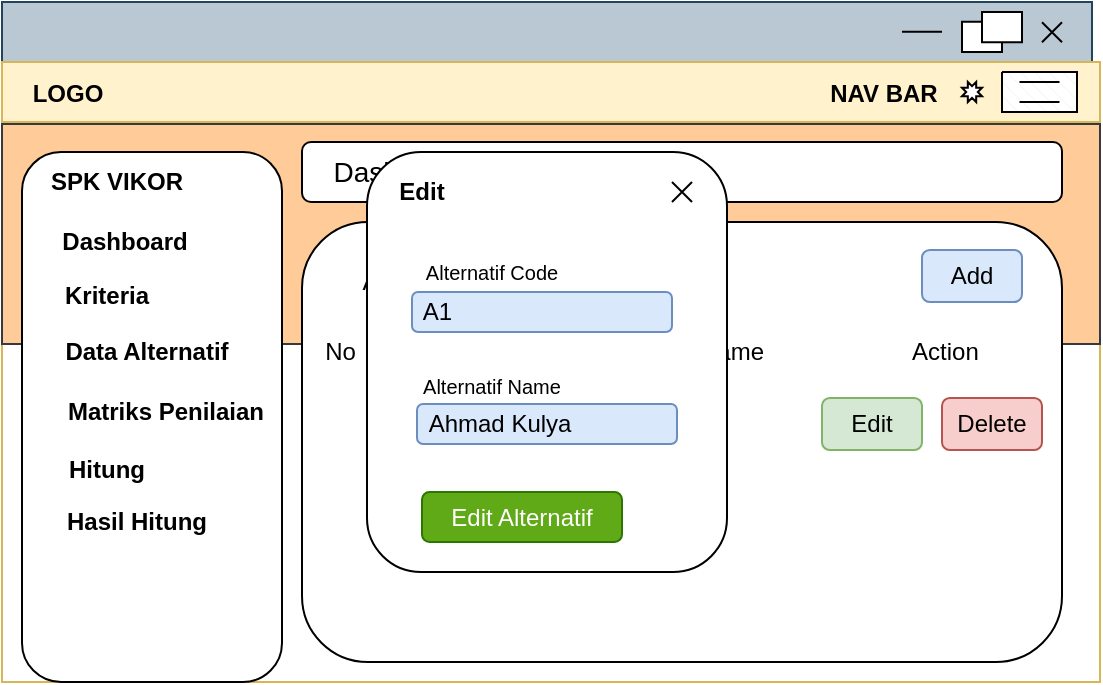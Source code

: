 <mxfile version="26.0.15">
  <diagram name="Page-1" id="j8GbfeYmVatWLcbFsBl4">
    <mxGraphModel dx="285" dy="526" grid="1" gridSize="10" guides="1" tooltips="1" connect="1" arrows="1" fold="1" page="1" pageScale="1" pageWidth="850" pageHeight="1100" math="0" shadow="0">
      <root>
        <mxCell id="0" />
        <mxCell id="1" parent="0" />
        <mxCell id="hAmbJ6od15j5SMkqlhkD-1" value="" style="rounded=0;whiteSpace=wrap;html=1;strokeColor=#23445d;fillColor=#bac8d3;" parent="1" vertex="1">
          <mxGeometry x="180" y="90" width="545" height="30" as="geometry" />
        </mxCell>
        <mxCell id="hAmbJ6od15j5SMkqlhkD-2" value="    LOGO                                                                                                             NAV BAR" style="swimlane;align=left;startSize=30;fillColor=#fff2cc;strokeColor=#d6b656;" parent="1" vertex="1">
          <mxGeometry x="180" y="120" width="549" height="310" as="geometry" />
        </mxCell>
        <mxCell id="S7kmSzIL2DiWhfMUycf8-1" value="" style="rounded=0;whiteSpace=wrap;html=1;fillColor=#ffcc99;strokeColor=#36393d;" vertex="1" parent="hAmbJ6od15j5SMkqlhkD-2">
          <mxGeometry y="31" width="549" height="110" as="geometry" />
        </mxCell>
        <mxCell id="hAmbJ6od15j5SMkqlhkD-5" value="" style="rounded=1;whiteSpace=wrap;html=1;" parent="hAmbJ6od15j5SMkqlhkD-2" vertex="1">
          <mxGeometry x="150" y="40" width="380" height="30" as="geometry" />
        </mxCell>
        <mxCell id="hAmbJ6od15j5SMkqlhkD-6" value="" style="rounded=1;whiteSpace=wrap;html=1;" parent="hAmbJ6od15j5SMkqlhkD-2" vertex="1">
          <mxGeometry x="10" y="45" width="130" height="265" as="geometry" />
        </mxCell>
        <mxCell id="hAmbJ6od15j5SMkqlhkD-7" value="" style="verticalLabelPosition=bottom;verticalAlign=top;html=1;shape=mxgraph.basic.patternFillRect;fillStyle=diagRev;step=5;fillStrokeWidth=0.2;fillStrokeColor=#dddddd;align=right;" parent="hAmbJ6od15j5SMkqlhkD-2" vertex="1">
          <mxGeometry x="500" y="5" width="37.5" height="20" as="geometry" />
        </mxCell>
        <mxCell id="hAmbJ6od15j5SMkqlhkD-8" value="" style="endArrow=none;html=1;rounded=0;" parent="hAmbJ6od15j5SMkqlhkD-2" edge="1">
          <mxGeometry relative="1" as="geometry">
            <mxPoint x="508.75" y="10" as="sourcePoint" />
            <mxPoint x="528.75" y="10" as="targetPoint" />
          </mxGeometry>
        </mxCell>
        <mxCell id="hAmbJ6od15j5SMkqlhkD-9" value="" style="verticalLabelPosition=bottom;verticalAlign=top;html=1;shape=mxgraph.basic.8_point_star" parent="hAmbJ6od15j5SMkqlhkD-2" vertex="1">
          <mxGeometry x="480" y="10" width="10" height="10" as="geometry" />
        </mxCell>
        <mxCell id="hAmbJ6od15j5SMkqlhkD-10" value="" style="endArrow=none;html=1;rounded=0;" parent="hAmbJ6od15j5SMkqlhkD-2" edge="1">
          <mxGeometry relative="1" as="geometry">
            <mxPoint x="508.75" y="20" as="sourcePoint" />
            <mxPoint x="528.75" y="20" as="targetPoint" />
          </mxGeometry>
        </mxCell>
        <mxCell id="hAmbJ6od15j5SMkqlhkD-11" value="&lt;span&gt;Dashboard&lt;/span&gt;" style="text;html=1;align=center;verticalAlign=middle;whiteSpace=wrap;rounded=0;fontSize=14;fontStyle=0" parent="hAmbJ6od15j5SMkqlhkD-2" vertex="1">
          <mxGeometry x="150" y="40" width="100" height="30" as="geometry" />
        </mxCell>
        <mxCell id="hAmbJ6od15j5SMkqlhkD-12" value="SPK VIKOR" style="text;html=1;align=center;verticalAlign=middle;whiteSpace=wrap;rounded=0;fontStyle=1" parent="hAmbJ6od15j5SMkqlhkD-2" vertex="1">
          <mxGeometry x="20" y="50" width="75" height="20" as="geometry" />
        </mxCell>
        <mxCell id="hAmbJ6od15j5SMkqlhkD-14" value="Dashboard" style="text;html=1;align=center;verticalAlign=middle;whiteSpace=wrap;rounded=0;fontStyle=1" parent="hAmbJ6od15j5SMkqlhkD-2" vertex="1">
          <mxGeometry x="23.5" y="80" width="75" height="20" as="geometry" />
        </mxCell>
        <mxCell id="hAmbJ6od15j5SMkqlhkD-15" value="Matriks Penilaian" style="text;html=1;align=center;verticalAlign=middle;whiteSpace=wrap;rounded=0;fontStyle=1" parent="hAmbJ6od15j5SMkqlhkD-2" vertex="1">
          <mxGeometry x="26.5" y="165" width="109.5" height="20" as="geometry" />
        </mxCell>
        <mxCell id="hAmbJ6od15j5SMkqlhkD-16" value="Data Alternatif" style="text;html=1;align=center;verticalAlign=middle;whiteSpace=wrap;rounded=0;fontStyle=1" parent="hAmbJ6od15j5SMkqlhkD-2" vertex="1">
          <mxGeometry x="28" y="135" width="89" height="20" as="geometry" />
        </mxCell>
        <mxCell id="hAmbJ6od15j5SMkqlhkD-17" value="Kriteria" style="text;html=1;align=center;verticalAlign=middle;whiteSpace=wrap;rounded=0;fontStyle=1" parent="hAmbJ6od15j5SMkqlhkD-2" vertex="1">
          <mxGeometry x="15" y="107" width="75" height="20" as="geometry" />
        </mxCell>
        <mxCell id="hAmbJ6od15j5SMkqlhkD-18" value="Hitung" style="text;html=1;align=center;verticalAlign=middle;whiteSpace=wrap;rounded=0;fontStyle=1" parent="hAmbJ6od15j5SMkqlhkD-2" vertex="1">
          <mxGeometry x="14.5" y="194" width="75" height="20" as="geometry" />
        </mxCell>
        <mxCell id="hAmbJ6od15j5SMkqlhkD-19" value="Hasil Hitung" style="text;html=1;align=center;verticalAlign=middle;whiteSpace=wrap;rounded=0;fontStyle=1" parent="hAmbJ6od15j5SMkqlhkD-2" vertex="1">
          <mxGeometry x="29.5" y="220" width="75" height="20" as="geometry" />
        </mxCell>
        <mxCell id="hAmbJ6od15j5SMkqlhkD-21" value="" style="rounded=1;whiteSpace=wrap;html=1;" parent="hAmbJ6od15j5SMkqlhkD-2" vertex="1">
          <mxGeometry x="150" y="80" width="380" height="220" as="geometry" />
        </mxCell>
        <mxCell id="hAmbJ6od15j5SMkqlhkD-22" value="Alternatif&lt;span style=&quot;color: rgba(0, 0, 0, 0); font-family: monospace; font-size: 0px; text-align: start; text-wrap-mode: nowrap;&quot;&gt;%3CmxGraphModel%3E%3Croot%3E%3CmxCell%20id%3D%220%22%2F%3E%3CmxCell%20id%3D%221%22%20parent%3D%220%22%2F%3E%3CmxCell%20id%3D%222%22%20value%3D%22%22%20style%3D%22rounded%3D0%3BwhiteSpace%3Dwrap%3Bhtml%3D1%3B%22%20vertex%3D%221%22%20parent%3D%221%22%3E%3CmxGeometry%20x%3D%22180%22%20y%3D%2290%22%20width%3D%22545%22%20height%3D%2230%22%20as%3D%22geometry%22%2F%3E%3C%2FmxCell%3E%3CmxCell%20id%3D%223%22%20value%3D%22%C2%A0%C2%A0%C2%A0%C2%A0LOGO%20%C2%A0%C2%A0%C2%A0%C2%A0%C2%A0%C2%A0%C2%A0%C2%A0%C2%A0%C2%A0%C2%A0%C2%A0%C2%A0%C2%A0%C2%A0%C2%A0%C2%A0%C2%A0%C2%A0%C2%A0%C2%A0%C2%A0%C2%A0%C2%A0%C2%A0%C2%A0%C2%A0%C2%A0%C2%A0%C2%A0%C2%A0%C2%A0%C2%A0%C2%A0%C2%A0%C2%A0%C2%A0%C2%A0%C2%A0%C2%A0%C2%A0%C2%A0%C2%A0%C2%A0%C2%A0%C2%A0%C2%A0%C2%A0%C2%A0%C2%A0%C2%A0%C2%A0%C2%A0%C2%A0%C2%A0%C2%A0%C2%A0%C2%A0%C2%A0%C2%A0%C2%A0%C2%A0%C2%A0%C2%A0%C2%A0%C2%A0%C2%A0%C2%A0%C2%A0%C2%A0%C2%A0%C2%A0%C2%A0%C2%A0%C2%A0%C2%A0%C2%A0%C2%A0%C2%A0%C2%A0%C2%A0%C2%A0%C2%A0%C2%A0%C2%A0%C2%A0%C2%A0%C2%A0%C2%A0%C2%A0%C2%A0%C2%A0%C2%A0%C2%A0%C2%A0%C2%A0%C2%A0%C2%A0%C2%A0%C2%A0%C2%A0%C2%A0%C2%A0%C2%A0%C2%A0%C2%A0%C2%A0%C2%A0NAV%20BAR%22%20style%3D%22swimlane%3Balign%3Dleft%3BstartSize%3D30%3B%22%20vertex%3D%221%22%20parent%3D%221%22%3E%3CmxGeometry%20x%3D%22180%22%20y%3D%22120%22%20width%3D%22545%22%20height%3D%22310%22%20as%3D%22geometry%22%2F%3E%3C%2FmxCell%3E%3CmxCell%20id%3D%224%22%20value%3D%22%22%20style%3D%22rounded%3D1%3BwhiteSpace%3Dwrap%3Bhtml%3D1%3B%22%20vertex%3D%221%22%20parent%3D%223%22%3E%3CmxGeometry%20x%3D%22350%22%20y%3D%2277%22%20width%3D%22180%22%20height%3D%2230%22%20as%3D%22geometry%22%2F%3E%3C%2FmxCell%3E%3CmxCell%20id%3D%225%22%20value%3D%22%22%20style%3D%22rounded%3D1%3BwhiteSpace%3Dwrap%3Bhtml%3D1%3B%22%20vertex%3D%221%22%20parent%3D%223%22%3E%3CmxGeometry%20x%3D%22170%22%20y%3D%2277%22%20width%3D%22170%22%20height%3D%2230%22%20as%3D%22geometry%22%2F%3E%3C%2FmxCell%3E%3CmxCell%20id%3D%226%22%20value%3D%22%22%20style%3D%22rounded%3D1%3BwhiteSpace%3Dwrap%3Bhtml%3D1%3B%22%20vertex%3D%221%22%20parent%3D%223%22%3E%3CmxGeometry%20x%3D%22170%22%20y%3D%2240%22%20width%3D%22360%22%20height%3D%2230%22%20as%3D%22geometry%22%2F%3E%3C%2FmxCell%3E%3CmxCell%20id%3D%227%22%20value%3D%22%22%20style%3D%22rounded%3D1%3BwhiteSpace%3Dwrap%3Bhtml%3D1%3B%22%20vertex%3D%221%22%20parent%3D%223%22%3E%3CmxGeometry%20x%3D%2210%22%20y%3D%2245%22%20width%3D%22150%22%20height%3D%22265%22%20as%3D%22geometry%22%2F%3E%3C%2FmxCell%3E%3CmxCell%20id%3D%228%22%20value%3D%22%22%20style%3D%22verticalLabelPosition%3Dbottom%3BverticalAlign%3Dtop%3Bhtml%3D1%3Bshape%3Dmxgraph.basic.patternFillRect%3BfillStyle%3DdiagRev%3Bstep%3D5%3BfillStrokeWidth%3D0.2%3BfillStrokeColor%3D%23dddddd%3Balign%3Dright%3B%22%20vertex%3D%221%22%20parent%3D%223%22%3E%3CmxGeometry%20x%3D%22500%22%20y%3D%225%22%20width%3D%2237.5%22%20height%3D%2220%22%20as%3D%22geometry%22%2F%3E%3C%2FmxCell%3E%3CmxCell%20id%3D%229%22%20value%3D%22%22%20style%3D%22endArrow%3Dnone%3Bhtml%3D1%3Brounded%3D0%3B%22%20edge%3D%221%22%20parent%3D%223%22%3E%3CmxGeometry%20relative%3D%221%22%20as%3D%22geometry%22%3E%3CmxPoint%20x%3D%22508.75%22%20y%3D%2210%22%20as%3D%22sourcePoint%22%2F%3E%3CmxPoint%20x%3D%22528.75%22%20y%3D%2210%22%20as%3D%22targetPoint%22%2F%3E%3C%2FmxGeometry%3E%3C%2FmxCell%3E%3CmxCell%20id%3D%2210%22%20value%3D%22%22%20style%3D%22verticalLabelPosition%3Dbottom%3BverticalAlign%3Dtop%3Bhtml%3D1%3Bshape%3Dmxgraph.basic.8_point_star%22%20vertex%3D%221%22%20parent%3D%223%22%3E%3CmxGeometry%20x%3D%22480%22%20y%3D%2210%22%20width%3D%2210%22%20height%3D%2210%22%20as%3D%22geometry%22%2F%3E%3C%2FmxCell%3E%3CmxCell%20id%3D%2211%22%20value%3D%22%22%20style%3D%22endArrow%3Dnone%3Bhtml%3D1%3Brounded%3D0%3B%22%20edge%3D%221%22%20parent%3D%223%22%3E%3CmxGeometry%20relative%3D%221%22%20as%3D%22geometry%22%3E%3CmxPoint%20x%3D%22508.75%22%20y%3D%2220%22%20as%3D%22sourcePoint%22%2F%3E%3CmxPoint%20x%3D%22528.75%22%20y%3D%2220%22%20as%3D%22targetPoint%22%2F%3E%3C%2FmxGeometry%3E%3C%2FmxCell%3E%3CmxCell%20id%3D%2212%22%20value%3D%22%26lt%3Bb%26gt%3BDashboard%26lt%3B%2Fb%26gt%3B%22%20style%3D%22text%3Bhtml%3D1%3Balign%3Dcenter%3BverticalAlign%3Dmiddle%3BwhiteSpace%3Dwrap%3Brounded%3D0%3BfontSize%3D14%3B%22%20vertex%3D%221%22%20parent%3D%223%22%3E%3CmxGeometry%20x%3D%22170%22%20y%3D%2240%22%20width%3D%22100%22%20height%3D%2230%22%20as%3D%22geometry%22%2F%3E%3C%2FmxCell%3E%3CmxCell%20id%3D%2213%22%20value%3D%22SPK%20VIKOR%22%20style%3D%22text%3Bhtml%3D1%3Balign%3Dcenter%3BverticalAlign%3Dmiddle%3BwhiteSpace%3Dwrap%3Brounded%3D0%3B%22%20vertex%3D%221%22%20parent%3D%223%22%3E%3CmxGeometry%20x%3D%2220%22%20y%3D%2250%22%20width%3D%2275%22%20height%3D%2220%22%20as%3D%22geometry%22%2F%3E%3C%2FmxCell%3E%3CmxCell%20id%3D%2214%22%20value%3D%22Jumlah%20Alternatif%22%20style%3D%22text%3Bhtml%3D1%3Balign%3Dcenter%3BverticalAlign%3Dmiddle%3BwhiteSpace%3Dwrap%3Brounded%3D0%3B%22%20vertex%3D%221%22%20parent%3D%223%22%3E%3CmxGeometry%20x%3D%22170%22%20y%3D%2282%22%20width%3D%22100%22%20height%3D%2220%22%20as%3D%22geometry%22%2F%3E%3C%2FmxCell%3E%3CmxCell%20id%3D%2215%22%20value%3D%22Dashboard%22%20style%3D%22text%3Bhtml%3D1%3Balign%3Dcenter%3BverticalAlign%3Dmiddle%3BwhiteSpace%3Dwrap%3Brounded%3D0%3B%22%20vertex%3D%221%22%20parent%3D%223%22%3E%3CmxGeometry%20x%3D%2233.5%22%20y%3D%2280%22%20width%3D%2275%22%20height%3D%2220%22%20as%3D%22geometry%22%2F%3E%3C%2FmxCell%3E%3CmxCell%20id%3D%2216%22%20value%3D%22Matriks%20Penilaian%22%20style%3D%22text%3Bhtml%3D1%3Balign%3Dcenter%3BverticalAlign%3Dmiddle%3BwhiteSpace%3Dwrap%3Brounded%3D0%3B%22%20vertex%3D%221%22%20parent%3D%223%22%3E%3CmxGeometry%20x%3D%2237.5%22%20y%3D%22165%22%20width%3D%2297.5%22%20height%3D%2220%22%20as%3D%22geometry%22%2F%3E%3C%2FmxCell%3E%3CmxCell%20id%3D%2217%22%20value%3D%22Data%20Alternatif%22%20style%3D%22text%3Bhtml%3D1%3Balign%3Dcenter%3BverticalAlign%3Dmiddle%3BwhiteSpace%3Dwrap%3Brounded%3D0%3B%22%20vertex%3D%221%22%20parent%3D%223%22%3E%3CmxGeometry%20x%3D%2240%22%20y%3D%22135%22%20width%3D%2280%22%20height%3D%2220%22%20as%3D%22geometry%22%2F%3E%3C%2FmxCell%3E%3CmxCell%20id%3D%2218%22%20value%3D%22Kriteria%22%20style%3D%22text%3Bhtml%3D1%3Balign%3Dcenter%3BverticalAlign%3Dmiddle%3BwhiteSpace%3Dwrap%3Brounded%3D0%3B%22%20vertex%3D%221%22%20parent%3D%223%22%3E%3CmxGeometry%20x%3D%2223.5%22%20y%3D%22107%22%20width%3D%2275%22%20height%3D%2220%22%20as%3D%22geometry%22%2F%3E%3C%2FmxCell%3E%3CmxCell%20id%3D%2219%22%20value%3D%22Hitung%22%20style%3D%22text%3Bhtml%3D1%3Balign%3Dcenter%3BverticalAlign%3Dmiddle%3BwhiteSpace%3Dwrap%3Brounded%3D0%3B%22%20vertex%3D%221%22%20parent%3D%223%22%3E%3CmxGeometry%20x%3D%2221.5%22%20y%3D%22194%22%20width%3D%2275%22%20height%3D%2220%22%20as%3D%22geometry%22%2F%3E%3C%2FmxCell%3E%3CmxCell%20id%3D%2220%22%20value%3D%22Hasil%20Hitung%22%20style%3D%22text%3Bhtml%3D1%3Balign%3Dcenter%3BverticalAlign%3Dmiddle%3BwhiteSpace%3Dwrap%3Brounded%3D0%3B%22%20vertex%3D%221%22%20parent%3D%223%22%3E%3CmxGeometry%20x%3D%2237.5%22%20y%3D%22220%22%20width%3D%2275%22%20height%3D%2220%22%20as%3D%22geometry%22%2F%3E%3C%2FmxCell%3E%3CmxCell%20id%3D%2221%22%20value%3D%22Jumlah%20Kriteria%22%20style%3D%22text%3Bhtml%3D1%3Balign%3Dcenter%3BverticalAlign%3Dmiddle%3BwhiteSpace%3Dwrap%3Brounded%3D0%3B%22%20vertex%3D%221%22%20parent%3D%223%22%3E%3CmxGeometry%20x%3D%22350%22%20y%3D%2282%22%20width%3D%22100%22%20height%3D%2220%22%20as%3D%22geometry%22%2F%3E%3C%2FmxCell%3E%3CmxCell%20id%3D%2222%22%20value%3D%22%22%20style%3D%22rounded%3D1%3BwhiteSpace%3Dwrap%3Bhtml%3D1%3B%22%20vertex%3D%221%22%20parent%3D%223%22%3E%3CmxGeometry%20x%3D%22170%22%20y%3D%22115%22%20width%3D%22360%22%20height%3D%22185%22%20as%3D%22geometry%22%2F%3E%3C%2FmxCell%3E%3CmxCell%20id%3D%2223%22%20value%3D%22Jumlah%20Data%22%20style%3D%22text%3Bhtml%3D1%3Balign%3Dcenter%3BverticalAlign%3Dmiddle%3BwhiteSpace%3Dwrap%3Brounded%3D0%3B%22%20vertex%3D%221%22%20parent%3D%223%22%3E%3CmxGeometry%20x%3D%22180%22%20y%3D%22135%22%20width%3D%22100%22%20height%3D%2220%22%20as%3D%22geometry%22%2F%3E%3C%2FmxCell%3E%3CmxCell%20id%3D%2224%22%20value%3D%22%22%20style%3D%22shape%3DpartialRectangle%3BwhiteSpace%3Dwrap%3Bhtml%3D1%3Bright%3D0%3Btop%3D0%3Bbottom%3D0%3BfillColor%3Dnone%3BroutingCenterX%3D-0.5%3B%22%20vertex%3D%221%22%20parent%3D%223%22%3E%3CmxGeometry%20x%3D%22210%22%20y%3D%22170%22%20width%3D%22120%22%20height%3D%22110%22%20as%3D%22geometry%22%2F%3E%3C%2FmxCell%3E%3CmxCell%20id%3D%2225%22%20value%3D%22Alternatif%22%20style%3D%22shape%3Ddelay%3BwhiteSpace%3Dwrap%3Bhtml%3D1%3B%22%20vertex%3D%221%22%20parent%3D%223%22%3E%3CmxGeometry%20x%3D%22210%22%20y%3D%22180%22%20width%3D%22290%22%20height%3D%2230%22%20as%3D%22geometry%22%2F%3E%3C%2FmxCell%3E%3CmxCell%20id%3D%2226%22%20value%3D%22Kriteria%22%20style%3D%22shape%3Ddelay%3BwhiteSpace%3Dwrap%3Bhtml%3D1%3B%22%20vertex%3D%221%22%20parent%3D%223%22%3E%3CmxGeometry%20x%3D%22210%22%20y%3D%22240%22%20width%3D%22290%22%20height%3D%2230%22%20as%3D%22geometry%22%2F%3E%3C%2FmxCell%3E%3CmxCell%20id%3D%2227%22%20value%3D%22%22%20style%3D%22shape%3DsumEllipse%3Bperimeter%3DellipsePerimeter%3BwhiteSpace%3Dwrap%3Bhtml%3D1%3BbackgroundOutline%3D1%3B%22%20vertex%3D%221%22%20parent%3D%221%22%3E%3CmxGeometry%20x%3D%22700%22%20y%3D%2295%22%20width%3D%2220%22%20height%3D%2220%22%20as%3D%22geometry%22%2F%3E%3C%2FmxCell%3E%3CmxCell%20id%3D%2228%22%20value%3D%22%22%20style%3D%22verticalLabelPosition%3Dbottom%3BverticalAlign%3Dtop%3Bhtml%3D1%3Bshape%3Dmxgraph.basic.rect%3BfillColor2%3Dnone%3BstrokeWidth%3D1%3Bsize%3D20%3Bindent%3D5%3B%22%20vertex%3D%221%22%20parent%3D%221%22%3E%3CmxGeometry%20x%3D%22660%22%20y%3D%2299.87%22%20width%3D%2220%22%20height%3D%2215.13%22%20as%3D%22geometry%22%2F%3E%3C%2FmxCell%3E%3CmxCell%20id%3D%2229%22%20value%3D%22%22%20style%3D%22endArrow%3Dnone%3Bhtml%3D1%3Brounded%3D0%3B%22%20edge%3D%221%22%20parent%3D%221%22%3E%3CmxGeometry%20relative%3D%221%22%20as%3D%22geometry%22%3E%3CmxPoint%20x%3D%22630%22%20y%3D%22104.89%22%20as%3D%22sourcePoint%22%2F%3E%3CmxPoint%20x%3D%22650%22%20y%3D%22104.89%22%20as%3D%22targetPoint%22%2F%3E%3C%2FmxGeometry%3E%3C%2FmxCell%3E%3CmxCell%20id%3D%2230%22%20value%3D%22%22%20style%3D%22verticalLabelPosition%3Dbottom%3BverticalAlign%3Dtop%3Bhtml%3D1%3Bshape%3Dmxgraph.basic.rect%3BfillColor2%3Dnone%3BstrokeWidth%3D1%3Bsize%3D20%3Bindent%3D5%3B%22%20vertex%3D%221%22%20parent%3D%221%22%3E%3CmxGeometry%20x%3D%22670%22%20y%3D%2295%22%20width%3D%2220%22%20height%3D%2215.13%22%20as%3D%22geometry%22%2F%3E%3C%2FmxCell%3E%3C%2Froot%3E%3C%2FmxGraphModel%3E&lt;/span&gt;&amp;nbsp;Table" style="text;html=1;align=center;verticalAlign=middle;whiteSpace=wrap;rounded=0;" parent="hAmbJ6od15j5SMkqlhkD-2" vertex="1">
          <mxGeometry x="170" y="100" width="100" height="20" as="geometry" />
        </mxCell>
        <mxCell id="hAmbJ6od15j5SMkqlhkD-61" value="No&lt;span style=&quot;white-space: pre;&quot;&gt;&#x9;&lt;/span&gt;Alternatif_Code&lt;span style=&quot;white-space: pre;&quot;&gt;&#x9;&lt;/span&gt;Alternatif_Name&lt;span style=&quot;white-space: pre;&quot;&gt;&#x9;&lt;span style=&quot;white-space: pre;&quot;&gt;&#x9;&lt;/span&gt;&lt;/span&gt;&lt;span style=&quot;white-space: pre;&quot;&gt;&#x9;&lt;/span&gt;Action" style="text;html=1;align=center;verticalAlign=middle;whiteSpace=wrap;rounded=0;" parent="hAmbJ6od15j5SMkqlhkD-2" vertex="1">
          <mxGeometry x="160" y="135" width="330" height="20" as="geometry" />
        </mxCell>
        <mxCell id="hAmbJ6od15j5SMkqlhkD-62" value="Add" style="rounded=1;whiteSpace=wrap;html=1;fillColor=#dae8fc;strokeColor=#6c8ebf;" parent="hAmbJ6od15j5SMkqlhkD-2" vertex="1">
          <mxGeometry x="460" y="94" width="50" height="26" as="geometry" />
        </mxCell>
        <mxCell id="hAmbJ6od15j5SMkqlhkD-63" value="Edit" style="rounded=1;whiteSpace=wrap;html=1;fillColor=#d5e8d4;strokeColor=#82b366;" parent="hAmbJ6od15j5SMkqlhkD-2" vertex="1">
          <mxGeometry x="410" y="168" width="50" height="26" as="geometry" />
        </mxCell>
        <mxCell id="hAmbJ6od15j5SMkqlhkD-64" value="Delete" style="rounded=1;whiteSpace=wrap;html=1;fillColor=#f8cecc;strokeColor=#b85450;" parent="hAmbJ6od15j5SMkqlhkD-2" vertex="1">
          <mxGeometry x="470" y="168" width="50" height="26" as="geometry" />
        </mxCell>
        <mxCell id="lFOSlfIZ4w8aW-5PZIkA-1" value="" style="rounded=1;whiteSpace=wrap;html=1;" parent="hAmbJ6od15j5SMkqlhkD-2" vertex="1">
          <mxGeometry x="182.5" y="45" width="180" height="210" as="geometry" />
        </mxCell>
        <mxCell id="lFOSlfIZ4w8aW-5PZIkA-2" value="Edit" style="text;html=1;align=center;verticalAlign=middle;whiteSpace=wrap;rounded=0;fontStyle=1" parent="hAmbJ6od15j5SMkqlhkD-2" vertex="1">
          <mxGeometry x="190" y="50" width="40" height="30" as="geometry" />
        </mxCell>
        <mxCell id="lFOSlfIZ4w8aW-5PZIkA-3" value="Edit Alternatif" style="rounded=1;whiteSpace=wrap;html=1;fillColor=#60a917;fontColor=#ffffff;strokeColor=#2D7600;" parent="hAmbJ6od15j5SMkqlhkD-2" vertex="1">
          <mxGeometry x="210" y="215" width="100" height="25" as="geometry" />
        </mxCell>
        <mxCell id="lFOSlfIZ4w8aW-5PZIkA-4" value="&amp;nbsp;A1" style="rounded=1;whiteSpace=wrap;html=1;fillColor=#dae8fc;strokeColor=#6c8ebf;align=left;" parent="hAmbJ6od15j5SMkqlhkD-2" vertex="1">
          <mxGeometry x="205" y="115" width="130" height="20" as="geometry" />
        </mxCell>
        <mxCell id="lFOSlfIZ4w8aW-5PZIkA-5" value="&amp;nbsp;Ahmad Kulya" style="rounded=1;whiteSpace=wrap;html=1;fillColor=#dae8fc;strokeColor=#6c8ebf;align=left;" parent="hAmbJ6od15j5SMkqlhkD-2" vertex="1">
          <mxGeometry x="207.5" y="171" width="130" height="20" as="geometry" />
        </mxCell>
        <mxCell id="lFOSlfIZ4w8aW-5PZIkA-6" value="Alternatif Code" style="text;html=1;align=center;verticalAlign=middle;whiteSpace=wrap;rounded=0;fontSize=10;" parent="hAmbJ6od15j5SMkqlhkD-2" vertex="1">
          <mxGeometry x="195" y="90" width="100" height="30" as="geometry" />
        </mxCell>
        <mxCell id="lFOSlfIZ4w8aW-5PZIkA-7" value="Alternatif Name" style="text;html=1;align=center;verticalAlign=middle;whiteSpace=wrap;rounded=0;fontSize=10;" parent="hAmbJ6od15j5SMkqlhkD-2" vertex="1">
          <mxGeometry x="195" y="147" width="100" height="30" as="geometry" />
        </mxCell>
        <mxCell id="lFOSlfIZ4w8aW-5PZIkA-10" value="" style="shape=umlDestroy;html=1;" parent="hAmbJ6od15j5SMkqlhkD-2" vertex="1">
          <mxGeometry x="335" y="60" width="10" height="10" as="geometry" />
        </mxCell>
        <mxCell id="hAmbJ6od15j5SMkqlhkD-27" value="" style="verticalLabelPosition=bottom;verticalAlign=top;html=1;shape=mxgraph.basic.rect;fillColor2=none;strokeWidth=1;size=20;indent=5;" parent="1" vertex="1">
          <mxGeometry x="660" y="99.87" width="20" height="15.13" as="geometry" />
        </mxCell>
        <mxCell id="hAmbJ6od15j5SMkqlhkD-28" value="" style="endArrow=none;html=1;rounded=0;" parent="1" edge="1">
          <mxGeometry relative="1" as="geometry">
            <mxPoint x="630" y="104.89" as="sourcePoint" />
            <mxPoint x="650" y="104.89" as="targetPoint" />
          </mxGeometry>
        </mxCell>
        <mxCell id="hAmbJ6od15j5SMkqlhkD-29" value="" style="verticalLabelPosition=bottom;verticalAlign=top;html=1;shape=mxgraph.basic.rect;fillColor2=none;strokeWidth=1;size=20;indent=5;" parent="1" vertex="1">
          <mxGeometry x="670" y="95" width="20" height="15.13" as="geometry" />
        </mxCell>
        <mxCell id="lFOSlfIZ4w8aW-5PZIkA-11" value="" style="shape=umlDestroy;html=1;" parent="1" vertex="1">
          <mxGeometry x="700" y="100.13" width="10" height="10" as="geometry" />
        </mxCell>
      </root>
    </mxGraphModel>
  </diagram>
</mxfile>
